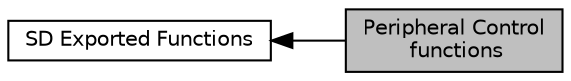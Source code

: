 digraph "Peripheral Control functions"
{
  edge [fontname="Helvetica",fontsize="10",labelfontname="Helvetica",labelfontsize="10"];
  node [fontname="Helvetica",fontsize="10",shape=record];
  rankdir=LR;
  Node0 [label="Peripheral Control\l functions",height=0.2,width=0.4,color="black", fillcolor="grey75", style="filled", fontcolor="black"];
  Node1 [label="SD Exported Functions",height=0.2,width=0.4,color="black", fillcolor="white", style="filled",URL="$group___s_d___exported___functions.html"];
  Node1->Node0 [shape=plaintext, dir="back", style="solid"];
}
